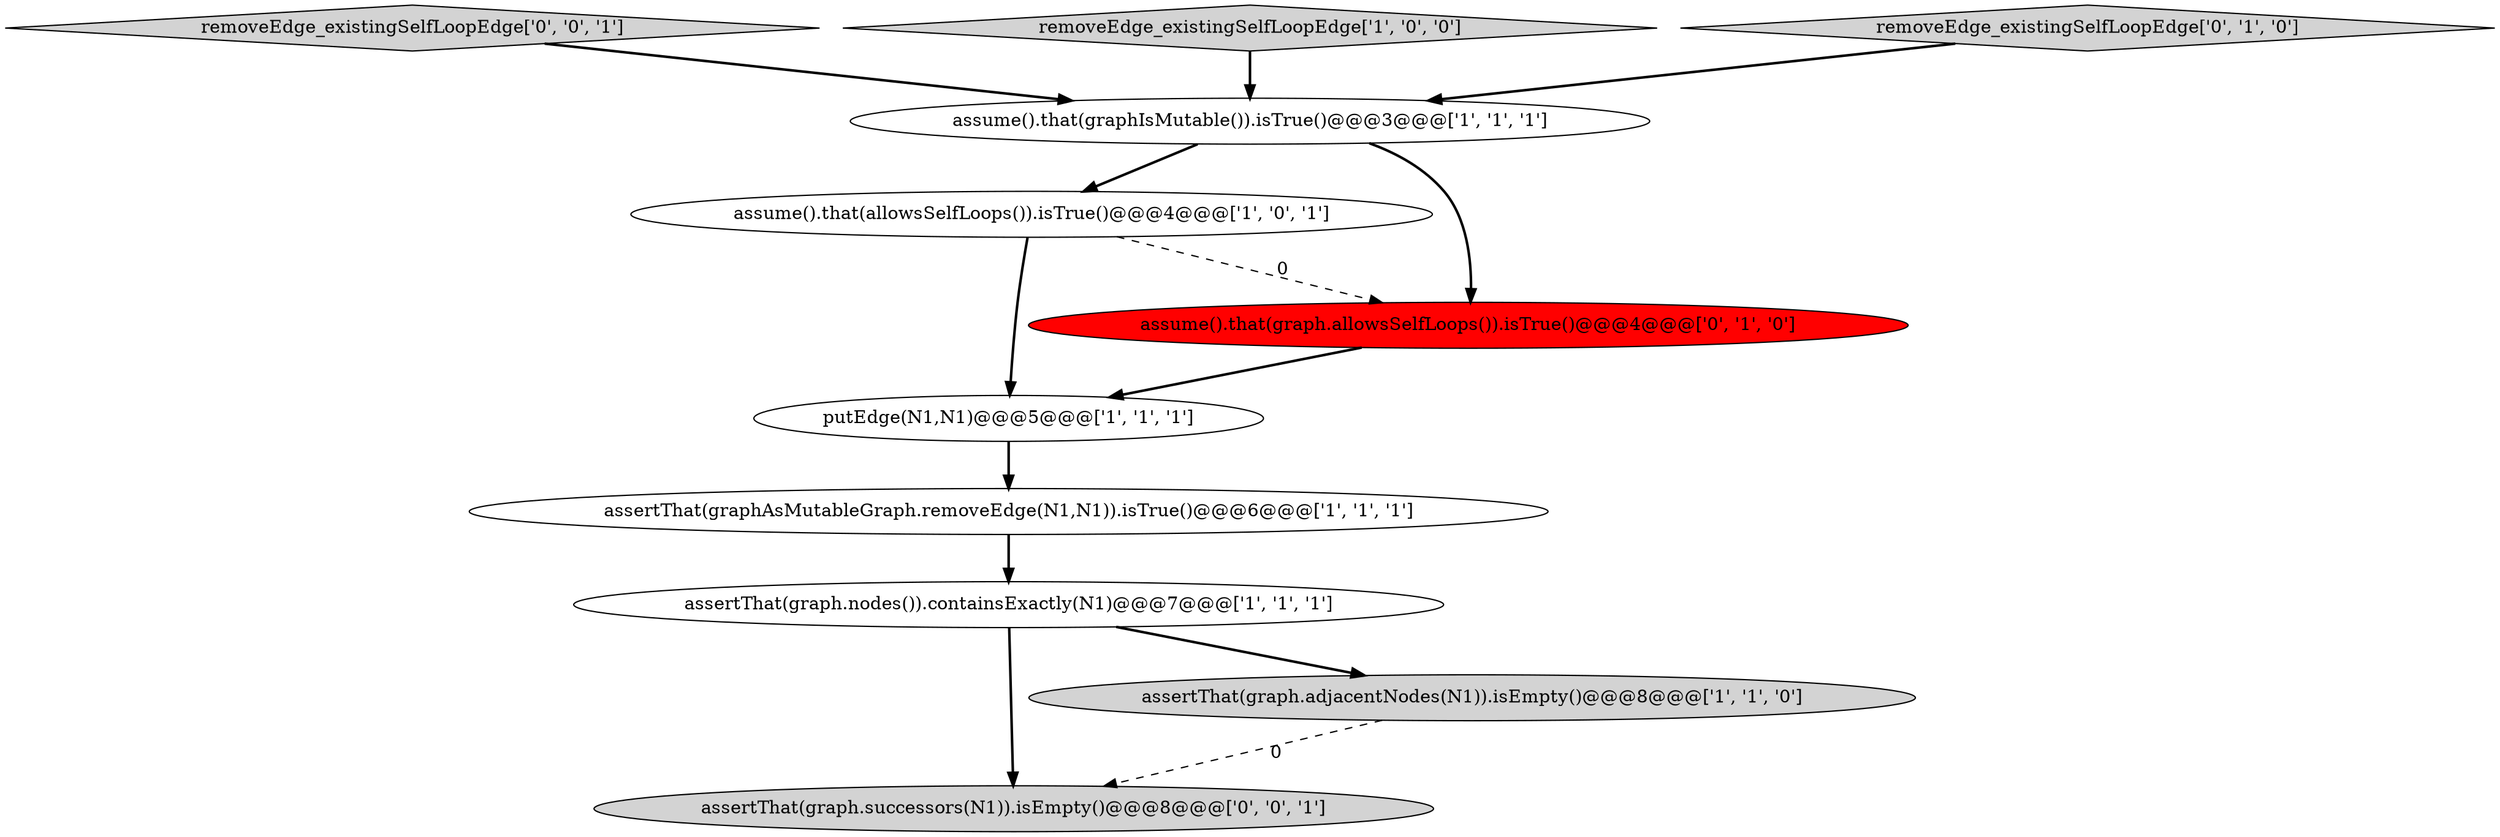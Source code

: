 digraph {
9 [style = filled, label = "removeEdge_existingSelfLoopEdge['0', '0', '1']", fillcolor = lightgray, shape = diamond image = "AAA0AAABBB3BBB"];
4 [style = filled, label = "removeEdge_existingSelfLoopEdge['1', '0', '0']", fillcolor = lightgray, shape = diamond image = "AAA0AAABBB1BBB"];
10 [style = filled, label = "assertThat(graph.successors(N1)).isEmpty()@@@8@@@['0', '0', '1']", fillcolor = lightgray, shape = ellipse image = "AAA0AAABBB3BBB"];
8 [style = filled, label = "removeEdge_existingSelfLoopEdge['0', '1', '0']", fillcolor = lightgray, shape = diamond image = "AAA0AAABBB2BBB"];
3 [style = filled, label = "assertThat(graphAsMutableGraph.removeEdge(N1,N1)).isTrue()@@@6@@@['1', '1', '1']", fillcolor = white, shape = ellipse image = "AAA0AAABBB1BBB"];
1 [style = filled, label = "assume().that(allowsSelfLoops()).isTrue()@@@4@@@['1', '0', '1']", fillcolor = white, shape = ellipse image = "AAA0AAABBB1BBB"];
2 [style = filled, label = "assertThat(graph.nodes()).containsExactly(N1)@@@7@@@['1', '1', '1']", fillcolor = white, shape = ellipse image = "AAA0AAABBB1BBB"];
7 [style = filled, label = "assume().that(graph.allowsSelfLoops()).isTrue()@@@4@@@['0', '1', '0']", fillcolor = red, shape = ellipse image = "AAA1AAABBB2BBB"];
0 [style = filled, label = "assume().that(graphIsMutable()).isTrue()@@@3@@@['1', '1', '1']", fillcolor = white, shape = ellipse image = "AAA0AAABBB1BBB"];
5 [style = filled, label = "putEdge(N1,N1)@@@5@@@['1', '1', '1']", fillcolor = white, shape = ellipse image = "AAA0AAABBB1BBB"];
6 [style = filled, label = "assertThat(graph.adjacentNodes(N1)).isEmpty()@@@8@@@['1', '1', '0']", fillcolor = lightgray, shape = ellipse image = "AAA0AAABBB1BBB"];
1->5 [style = bold, label=""];
5->3 [style = bold, label=""];
8->0 [style = bold, label=""];
7->5 [style = bold, label=""];
9->0 [style = bold, label=""];
3->2 [style = bold, label=""];
1->7 [style = dashed, label="0"];
2->10 [style = bold, label=""];
2->6 [style = bold, label=""];
0->1 [style = bold, label=""];
4->0 [style = bold, label=""];
6->10 [style = dashed, label="0"];
0->7 [style = bold, label=""];
}
